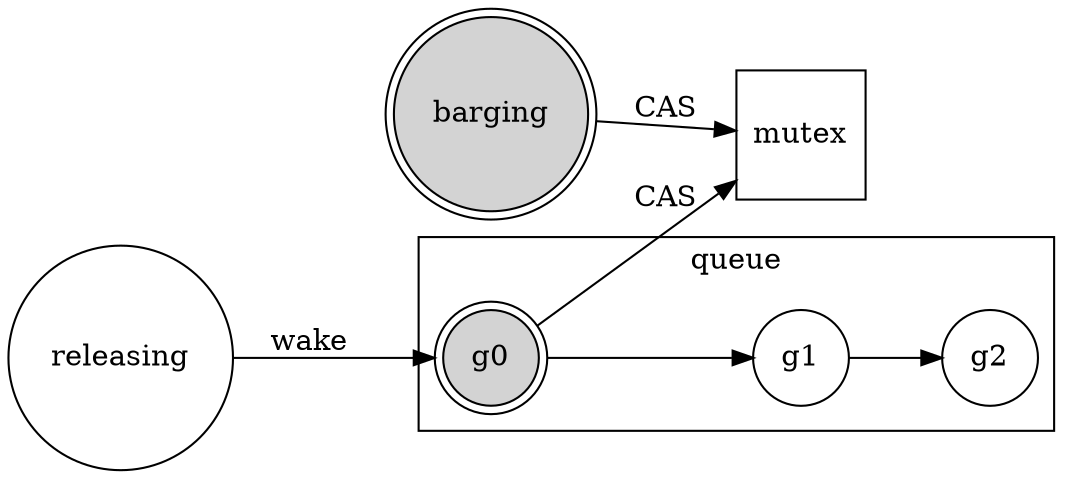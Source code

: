 digraph G {
    rankdir=LR;

    node [shape=square] mutex;
    node [shape=circle] releasing, g1, g2;
    node [style=filled,shape=doublecircle] barging, g0;

        subgraph cluster_1 {
                node [style=filled];
                g0-> g1 -> g2;
                label = "queue";
                color= black;
        }

        releasing -> g0 [label = "wake"];
        barging -> mutex [label = "CAS"];
        g0 -> mutex [label = "CAS"];
}
